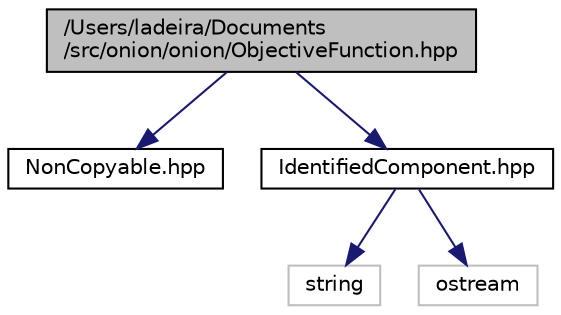 digraph "/Users/ladeira/Documents/src/onion/onion/ObjectiveFunction.hpp"
{
 // LATEX_PDF_SIZE
  edge [fontname="Helvetica",fontsize="10",labelfontname="Helvetica",labelfontsize="10"];
  node [fontname="Helvetica",fontsize="10",shape=record];
  Node1 [label="/Users/ladeira/Documents\l/src/onion/onion/ObjectiveFunction.hpp",height=0.2,width=0.4,color="black", fillcolor="grey75", style="filled", fontcolor="black",tooltip="This header introduces the ObjectiveFunction class interface."];
  Node1 -> Node2 [color="midnightblue",fontsize="10",style="solid",fontname="Helvetica"];
  Node2 [label="NonCopyable.hpp",height=0.2,width=0.4,color="black", fillcolor="white", style="filled",URL="$_non_copyable_8hpp.html",tooltip="Contains the declaration of the NonCopyable class."];
  Node1 -> Node3 [color="midnightblue",fontsize="10",style="solid",fontname="Helvetica"];
  Node3 [label="IdentifiedComponent.hpp",height=0.2,width=0.4,color="black", fillcolor="white", style="filled",URL="$_identified_component_8hpp.html",tooltip="This header contains the classes used to identify a component of the Onion Framework."];
  Node3 -> Node4 [color="midnightblue",fontsize="10",style="solid",fontname="Helvetica"];
  Node4 [label="string",height=0.2,width=0.4,color="grey75", fillcolor="white", style="filled",tooltip=" "];
  Node3 -> Node5 [color="midnightblue",fontsize="10",style="solid",fontname="Helvetica"];
  Node5 [label="ostream",height=0.2,width=0.4,color="grey75", fillcolor="white", style="filled",tooltip=" "];
}
